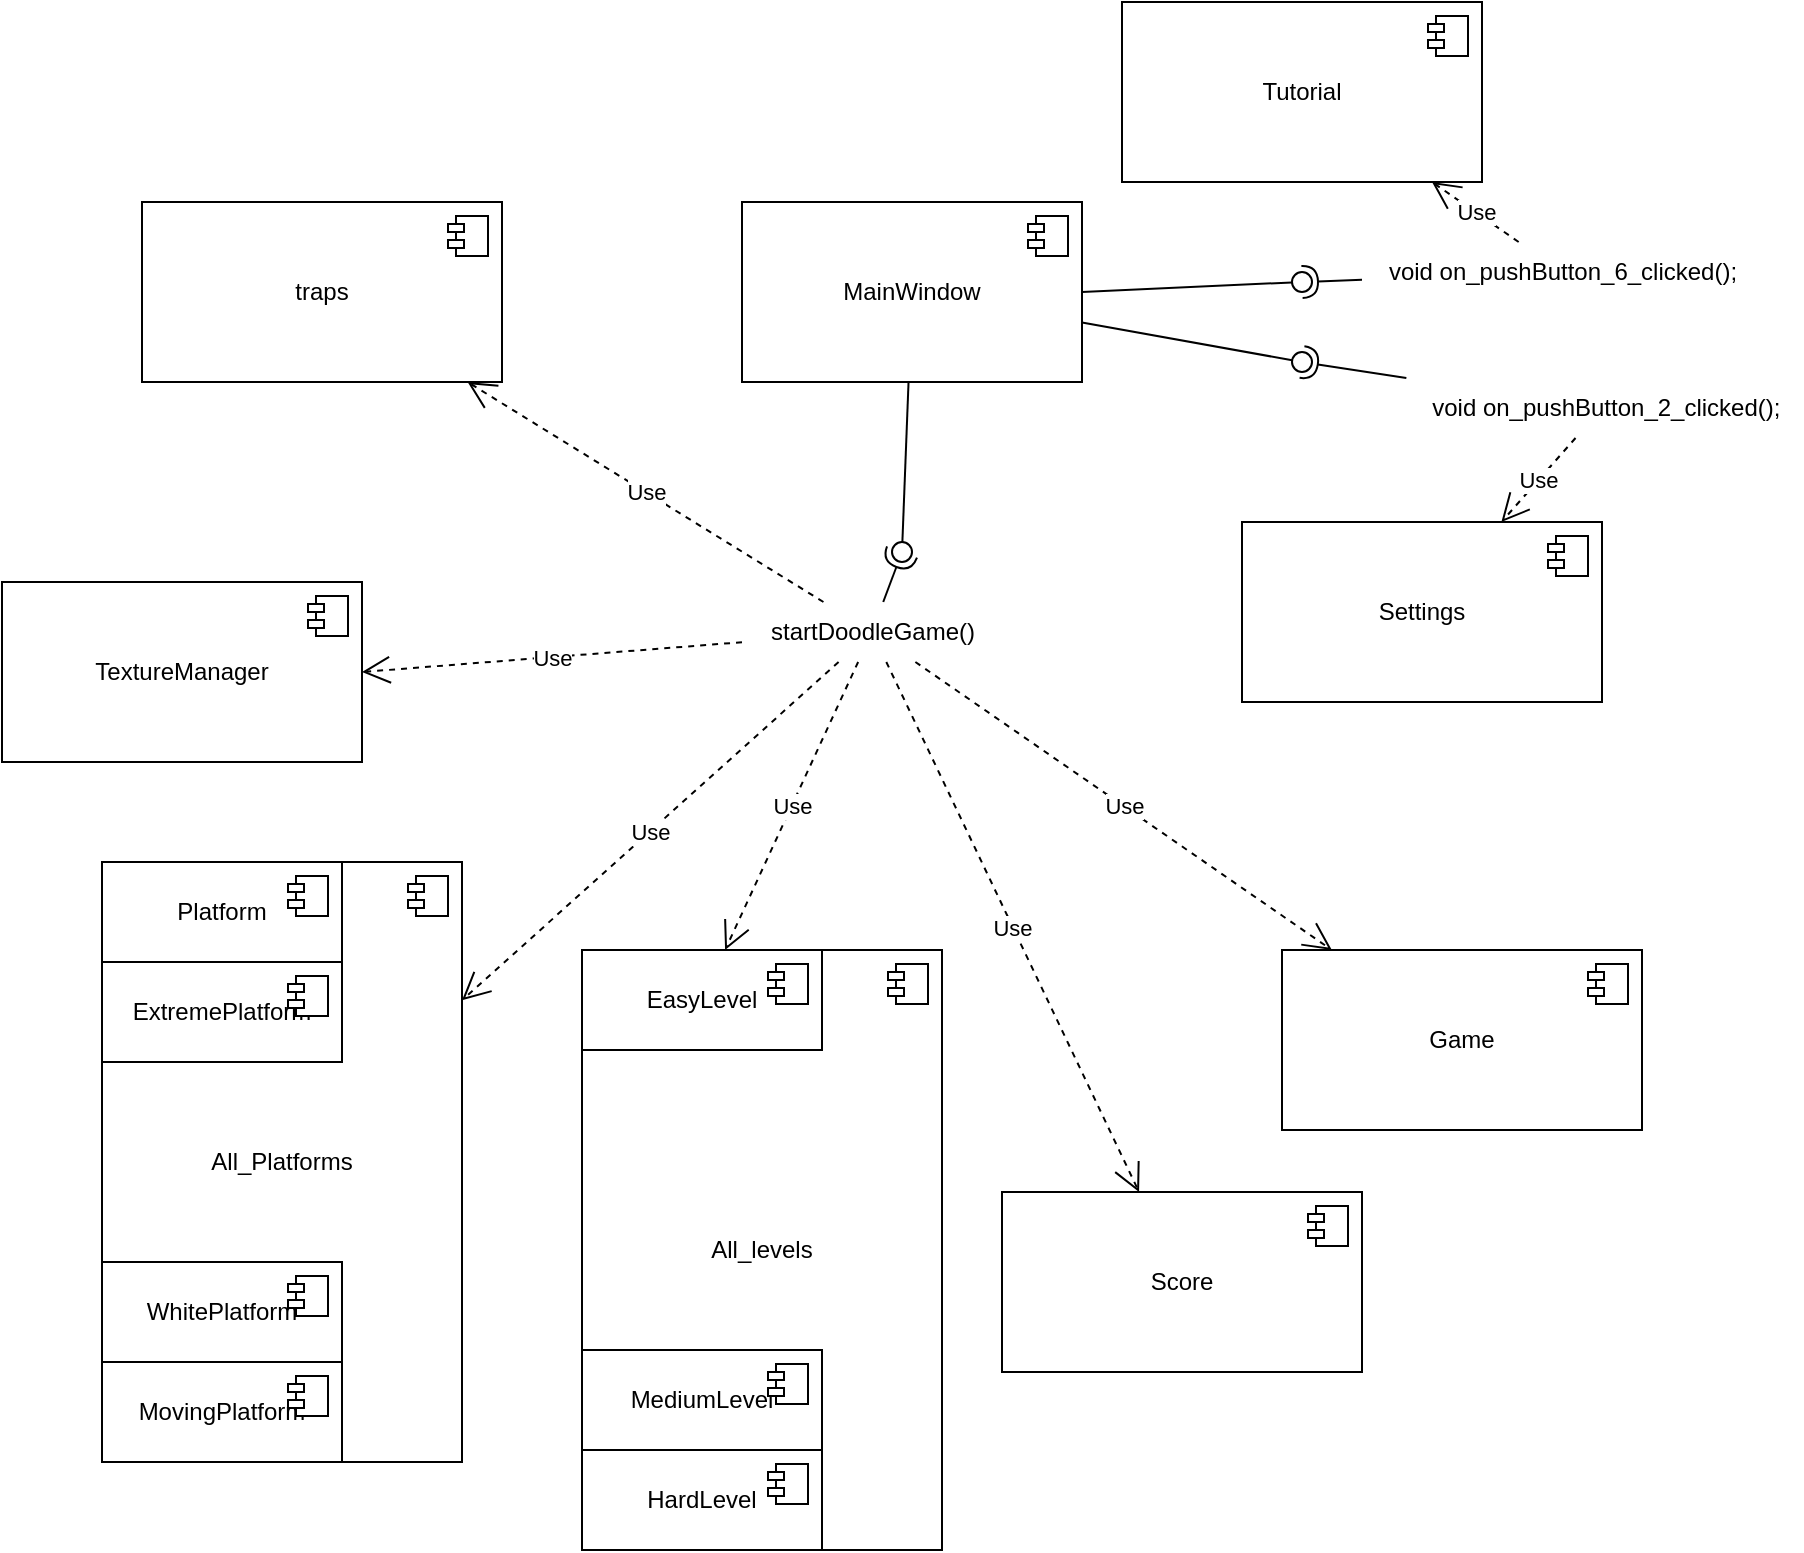 <mxfile version="23.1.6" type="device">
  <diagram name="Сторінка-1" id="_XXKR_IUMBMaYtfP8-WY">
    <mxGraphModel dx="2053" dy="742" grid="1" gridSize="10" guides="1" tooltips="1" connect="1" arrows="1" fold="1" page="1" pageScale="1" pageWidth="827" pageHeight="1169" math="0" shadow="0">
      <root>
        <mxCell id="0" />
        <mxCell id="1" parent="0" />
        <mxCell id="greT-Am3jdn_44DYWwTs-17" value="" style="ellipse;whiteSpace=wrap;html=1;align=center;aspect=fixed;fillColor=none;strokeColor=none;resizable=0;perimeter=centerPerimeter;rotatable=0;allowArrows=0;points=[];outlineConnect=1;" parent="1" vertex="1">
          <mxGeometry x="405" y="220" width="10" height="10" as="geometry" />
        </mxCell>
        <mxCell id="greT-Am3jdn_44DYWwTs-21" value="" style="ellipse;whiteSpace=wrap;html=1;align=center;aspect=fixed;fillColor=none;strokeColor=none;resizable=0;perimeter=centerPerimeter;rotatable=0;allowArrows=0;points=[];outlineConnect=1;" parent="1" vertex="1">
          <mxGeometry x="400" y="220" width="10" height="10" as="geometry" />
        </mxCell>
        <mxCell id="greT-Am3jdn_44DYWwTs-32" value="Use" style="endArrow=open;endSize=12;dashed=1;html=1;rounded=0;" parent="1" source="UCy_45d5EXnEg_kL4lnL-43" target="UCy_45d5EXnEg_kL4lnL-31" edge="1">
          <mxGeometry width="160" relative="1" as="geometry">
            <mxPoint x="360.0" y="181.333" as="sourcePoint" />
            <mxPoint x="600" y="250" as="targetPoint" />
          </mxGeometry>
        </mxCell>
        <mxCell id="greT-Am3jdn_44DYWwTs-74" value="Use" style="endArrow=open;endSize=12;dashed=1;html=1;rounded=0;" parent="1" source="UCy_45d5EXnEg_kL4lnL-40" target="UCy_45d5EXnEg_kL4lnL-5" edge="1">
          <mxGeometry width="160" relative="1" as="geometry">
            <mxPoint x="261.471" y="210" as="sourcePoint" />
            <mxPoint x="100" y="406.053" as="targetPoint" />
          </mxGeometry>
        </mxCell>
        <mxCell id="greT-Am3jdn_44DYWwTs-75" value="Use" style="endArrow=open;endSize=12;dashed=1;html=1;rounded=0;entryX=1;entryY=0.5;entryDx=0;entryDy=0;" parent="1" source="UCy_45d5EXnEg_kL4lnL-40" target="UCy_45d5EXnEg_kL4lnL-3" edge="1">
          <mxGeometry width="160" relative="1" as="geometry">
            <mxPoint x="230" y="182.581" as="sourcePoint" />
            <mxPoint x="50" y="217.419" as="targetPoint" />
          </mxGeometry>
        </mxCell>
        <mxCell id="greT-Am3jdn_44DYWwTs-76" value="Use" style="endArrow=open;endSize=12;dashed=1;html=1;rounded=0;" parent="1" source="UCy_45d5EXnEg_kL4lnL-40" target="UCy_45d5EXnEg_kL4lnL-1" edge="1">
          <mxGeometry width="160" relative="1" as="geometry">
            <mxPoint x="230" y="160.5" as="sourcePoint" />
            <mxPoint x="170" y="103.5" as="targetPoint" />
          </mxGeometry>
        </mxCell>
        <mxCell id="greT-Am3jdn_44DYWwTs-77" value="Use" style="endArrow=open;endSize=12;dashed=1;html=1;rounded=0;" parent="1" source="UCy_45d5EXnEg_kL4lnL-40" target="UCy_45d5EXnEg_kL4lnL-19" edge="1">
          <mxGeometry width="160" relative="1" as="geometry">
            <mxPoint x="286.02" y="210" as="sourcePoint" />
            <mxPoint x="286.972" y="360" as="targetPoint" />
          </mxGeometry>
        </mxCell>
        <mxCell id="greT-Am3jdn_44DYWwTs-78" value="Use" style="endArrow=open;endSize=12;dashed=1;html=1;rounded=0;" parent="1" source="UCy_45d5EXnEg_kL4lnL-40" target="UCy_45d5EXnEg_kL4lnL-27" edge="1">
          <mxGeometry width="160" relative="1" as="geometry">
            <mxPoint x="326.99" y="210" as="sourcePoint" />
            <mxPoint x="520.98" y="452.56" as="targetPoint" />
          </mxGeometry>
        </mxCell>
        <mxCell id="greT-Am3jdn_44DYWwTs-79" value="Use" style="endArrow=open;endSize=12;dashed=1;html=1;rounded=0;" parent="1" source="UCy_45d5EXnEg_kL4lnL-40" target="UCy_45d5EXnEg_kL4lnL-29" edge="1">
          <mxGeometry width="160" relative="1" as="geometry">
            <mxPoint x="353.386" y="210" as="sourcePoint" />
            <mxPoint x="538.47" y="336.8" as="targetPoint" />
          </mxGeometry>
        </mxCell>
        <mxCell id="UCy_45d5EXnEg_kL4lnL-1" value="traps" style="html=1;dropTarget=0;whiteSpace=wrap;" vertex="1" parent="1">
          <mxGeometry x="-70" y="120" width="180" height="90" as="geometry" />
        </mxCell>
        <mxCell id="UCy_45d5EXnEg_kL4lnL-2" value="" style="shape=module;jettyWidth=8;jettyHeight=4;" vertex="1" parent="UCy_45d5EXnEg_kL4lnL-1">
          <mxGeometry x="1" width="20" height="20" relative="1" as="geometry">
            <mxPoint x="-27" y="7" as="offset" />
          </mxGeometry>
        </mxCell>
        <mxCell id="UCy_45d5EXnEg_kL4lnL-3" value="TextureManager" style="html=1;dropTarget=0;whiteSpace=wrap;" vertex="1" parent="1">
          <mxGeometry x="-140" y="310" width="180" height="90" as="geometry" />
        </mxCell>
        <mxCell id="UCy_45d5EXnEg_kL4lnL-4" value="" style="shape=module;jettyWidth=8;jettyHeight=4;" vertex="1" parent="UCy_45d5EXnEg_kL4lnL-3">
          <mxGeometry x="1" width="20" height="20" relative="1" as="geometry">
            <mxPoint x="-27" y="7" as="offset" />
          </mxGeometry>
        </mxCell>
        <mxCell id="UCy_45d5EXnEg_kL4lnL-15" value="" style="group" vertex="1" connectable="0" parent="1">
          <mxGeometry x="-90" y="450" width="180" height="300" as="geometry" />
        </mxCell>
        <mxCell id="UCy_45d5EXnEg_kL4lnL-5" value="All_Platforms" style="html=1;dropTarget=0;whiteSpace=wrap;" vertex="1" parent="UCy_45d5EXnEg_kL4lnL-15">
          <mxGeometry width="180" height="300" as="geometry" />
        </mxCell>
        <mxCell id="UCy_45d5EXnEg_kL4lnL-6" value="" style="shape=module;jettyWidth=8;jettyHeight=4;" vertex="1" parent="UCy_45d5EXnEg_kL4lnL-5">
          <mxGeometry x="1" width="20" height="20" relative="1" as="geometry">
            <mxPoint x="-27" y="7" as="offset" />
          </mxGeometry>
        </mxCell>
        <mxCell id="UCy_45d5EXnEg_kL4lnL-7" value="Platform" style="html=1;dropTarget=0;whiteSpace=wrap;" vertex="1" parent="UCy_45d5EXnEg_kL4lnL-15">
          <mxGeometry width="120" height="50" as="geometry" />
        </mxCell>
        <mxCell id="UCy_45d5EXnEg_kL4lnL-8" value="" style="shape=module;jettyWidth=8;jettyHeight=4;" vertex="1" parent="UCy_45d5EXnEg_kL4lnL-7">
          <mxGeometry x="1" width="20" height="20" relative="1" as="geometry">
            <mxPoint x="-27" y="7" as="offset" />
          </mxGeometry>
        </mxCell>
        <mxCell id="UCy_45d5EXnEg_kL4lnL-9" value="ExtremePlatform" style="html=1;dropTarget=0;whiteSpace=wrap;" vertex="1" parent="UCy_45d5EXnEg_kL4lnL-15">
          <mxGeometry y="50" width="120" height="50" as="geometry" />
        </mxCell>
        <mxCell id="UCy_45d5EXnEg_kL4lnL-10" value="" style="shape=module;jettyWidth=8;jettyHeight=4;" vertex="1" parent="UCy_45d5EXnEg_kL4lnL-9">
          <mxGeometry x="1" width="20" height="20" relative="1" as="geometry">
            <mxPoint x="-27" y="7" as="offset" />
          </mxGeometry>
        </mxCell>
        <mxCell id="UCy_45d5EXnEg_kL4lnL-11" value="MovingPlatform" style="html=1;dropTarget=0;whiteSpace=wrap;" vertex="1" parent="UCy_45d5EXnEg_kL4lnL-15">
          <mxGeometry y="250" width="120" height="50" as="geometry" />
        </mxCell>
        <mxCell id="UCy_45d5EXnEg_kL4lnL-12" value="" style="shape=module;jettyWidth=8;jettyHeight=4;" vertex="1" parent="UCy_45d5EXnEg_kL4lnL-11">
          <mxGeometry x="1" width="20" height="20" relative="1" as="geometry">
            <mxPoint x="-27" y="7" as="offset" />
          </mxGeometry>
        </mxCell>
        <mxCell id="UCy_45d5EXnEg_kL4lnL-13" value="WhitePlatform" style="html=1;dropTarget=0;whiteSpace=wrap;" vertex="1" parent="UCy_45d5EXnEg_kL4lnL-15">
          <mxGeometry y="200" width="120" height="50" as="geometry" />
        </mxCell>
        <mxCell id="UCy_45d5EXnEg_kL4lnL-14" value="" style="shape=module;jettyWidth=8;jettyHeight=4;" vertex="1" parent="UCy_45d5EXnEg_kL4lnL-13">
          <mxGeometry x="1" width="20" height="20" relative="1" as="geometry">
            <mxPoint x="-27" y="7" as="offset" />
          </mxGeometry>
        </mxCell>
        <mxCell id="UCy_45d5EXnEg_kL4lnL-16" value="" style="group" vertex="1" connectable="0" parent="1">
          <mxGeometry x="150" y="494" width="180" height="300" as="geometry" />
        </mxCell>
        <mxCell id="UCy_45d5EXnEg_kL4lnL-17" value="All_levels" style="html=1;dropTarget=0;whiteSpace=wrap;" vertex="1" parent="UCy_45d5EXnEg_kL4lnL-16">
          <mxGeometry width="180" height="300" as="geometry" />
        </mxCell>
        <mxCell id="UCy_45d5EXnEg_kL4lnL-18" value="" style="shape=module;jettyWidth=8;jettyHeight=4;" vertex="1" parent="UCy_45d5EXnEg_kL4lnL-17">
          <mxGeometry x="1" width="20" height="20" relative="1" as="geometry">
            <mxPoint x="-27" y="7" as="offset" />
          </mxGeometry>
        </mxCell>
        <mxCell id="UCy_45d5EXnEg_kL4lnL-19" value="EasyLevel" style="html=1;dropTarget=0;whiteSpace=wrap;" vertex="1" parent="UCy_45d5EXnEg_kL4lnL-16">
          <mxGeometry width="120" height="50" as="geometry" />
        </mxCell>
        <mxCell id="UCy_45d5EXnEg_kL4lnL-20" value="" style="shape=module;jettyWidth=8;jettyHeight=4;" vertex="1" parent="UCy_45d5EXnEg_kL4lnL-19">
          <mxGeometry x="1" width="20" height="20" relative="1" as="geometry">
            <mxPoint x="-27" y="7" as="offset" />
          </mxGeometry>
        </mxCell>
        <mxCell id="UCy_45d5EXnEg_kL4lnL-23" value="HardLevel" style="html=1;dropTarget=0;whiteSpace=wrap;" vertex="1" parent="UCy_45d5EXnEg_kL4lnL-16">
          <mxGeometry y="250" width="120" height="50" as="geometry" />
        </mxCell>
        <mxCell id="UCy_45d5EXnEg_kL4lnL-24" value="" style="shape=module;jettyWidth=8;jettyHeight=4;" vertex="1" parent="UCy_45d5EXnEg_kL4lnL-23">
          <mxGeometry x="1" width="20" height="20" relative="1" as="geometry">
            <mxPoint x="-27" y="7" as="offset" />
          </mxGeometry>
        </mxCell>
        <mxCell id="UCy_45d5EXnEg_kL4lnL-25" value="MediumLevel" style="html=1;dropTarget=0;whiteSpace=wrap;" vertex="1" parent="UCy_45d5EXnEg_kL4lnL-16">
          <mxGeometry y="200" width="120" height="50" as="geometry" />
        </mxCell>
        <mxCell id="UCy_45d5EXnEg_kL4lnL-26" value="" style="shape=module;jettyWidth=8;jettyHeight=4;" vertex="1" parent="UCy_45d5EXnEg_kL4lnL-25">
          <mxGeometry x="1" width="20" height="20" relative="1" as="geometry">
            <mxPoint x="-27" y="7" as="offset" />
          </mxGeometry>
        </mxCell>
        <mxCell id="UCy_45d5EXnEg_kL4lnL-27" value="Score" style="html=1;dropTarget=0;whiteSpace=wrap;" vertex="1" parent="1">
          <mxGeometry x="360" y="615" width="180" height="90" as="geometry" />
        </mxCell>
        <mxCell id="UCy_45d5EXnEg_kL4lnL-28" value="" style="shape=module;jettyWidth=8;jettyHeight=4;" vertex="1" parent="UCy_45d5EXnEg_kL4lnL-27">
          <mxGeometry x="1" width="20" height="20" relative="1" as="geometry">
            <mxPoint x="-27" y="7" as="offset" />
          </mxGeometry>
        </mxCell>
        <mxCell id="UCy_45d5EXnEg_kL4lnL-29" value="Game" style="html=1;dropTarget=0;whiteSpace=wrap;" vertex="1" parent="1">
          <mxGeometry x="500" y="494" width="180" height="90" as="geometry" />
        </mxCell>
        <mxCell id="UCy_45d5EXnEg_kL4lnL-30" value="" style="shape=module;jettyWidth=8;jettyHeight=4;" vertex="1" parent="UCy_45d5EXnEg_kL4lnL-29">
          <mxGeometry x="1" width="20" height="20" relative="1" as="geometry">
            <mxPoint x="-27" y="7" as="offset" />
          </mxGeometry>
        </mxCell>
        <mxCell id="UCy_45d5EXnEg_kL4lnL-31" value="Settings" style="html=1;dropTarget=0;whiteSpace=wrap;" vertex="1" parent="1">
          <mxGeometry x="480" y="280" width="180" height="90" as="geometry" />
        </mxCell>
        <mxCell id="UCy_45d5EXnEg_kL4lnL-32" value="" style="shape=module;jettyWidth=8;jettyHeight=4;" vertex="1" parent="UCy_45d5EXnEg_kL4lnL-31">
          <mxGeometry x="1" width="20" height="20" relative="1" as="geometry">
            <mxPoint x="-27" y="7" as="offset" />
          </mxGeometry>
        </mxCell>
        <mxCell id="UCy_45d5EXnEg_kL4lnL-33" value="Tutorial" style="html=1;dropTarget=0;whiteSpace=wrap;" vertex="1" parent="1">
          <mxGeometry x="420" y="20" width="180" height="90" as="geometry" />
        </mxCell>
        <mxCell id="UCy_45d5EXnEg_kL4lnL-34" value="" style="shape=module;jettyWidth=8;jettyHeight=4;" vertex="1" parent="UCy_45d5EXnEg_kL4lnL-33">
          <mxGeometry x="1" width="20" height="20" relative="1" as="geometry">
            <mxPoint x="-27" y="7" as="offset" />
          </mxGeometry>
        </mxCell>
        <mxCell id="UCy_45d5EXnEg_kL4lnL-35" value="MainWindow" style="html=1;dropTarget=0;whiteSpace=wrap;" vertex="1" parent="1">
          <mxGeometry x="230" y="120" width="170" height="90" as="geometry" />
        </mxCell>
        <mxCell id="UCy_45d5EXnEg_kL4lnL-36" value="" style="shape=module;jettyWidth=8;jettyHeight=4;" vertex="1" parent="UCy_45d5EXnEg_kL4lnL-35">
          <mxGeometry x="1" width="20" height="20" relative="1" as="geometry">
            <mxPoint x="-27" y="7" as="offset" />
          </mxGeometry>
        </mxCell>
        <mxCell id="UCy_45d5EXnEg_kL4lnL-37" value="" style="rounded=0;orthogonalLoop=1;jettySize=auto;html=1;endArrow=halfCircle;endFill=0;endSize=6;strokeWidth=1;sketch=0;" edge="1" target="UCy_45d5EXnEg_kL4lnL-39" parent="1" source="UCy_45d5EXnEg_kL4lnL-40">
          <mxGeometry relative="1" as="geometry">
            <mxPoint x="300" y="330" as="sourcePoint" />
          </mxGeometry>
        </mxCell>
        <mxCell id="UCy_45d5EXnEg_kL4lnL-38" value="" style="rounded=0;orthogonalLoop=1;jettySize=auto;html=1;endArrow=oval;endFill=0;sketch=0;sourcePerimeterSpacing=0;targetPerimeterSpacing=0;endSize=10;" edge="1" target="UCy_45d5EXnEg_kL4lnL-39" parent="1" source="UCy_45d5EXnEg_kL4lnL-35">
          <mxGeometry relative="1" as="geometry">
            <mxPoint x="240" y="305" as="sourcePoint" />
          </mxGeometry>
        </mxCell>
        <mxCell id="UCy_45d5EXnEg_kL4lnL-39" value="" style="ellipse;whiteSpace=wrap;html=1;align=center;aspect=fixed;fillColor=none;strokeColor=none;resizable=0;perimeter=centerPerimeter;rotatable=0;allowArrows=0;points=[];outlineConnect=1;" vertex="1" parent="1">
          <mxGeometry x="305" y="290" width="10" height="10" as="geometry" />
        </mxCell>
        <mxCell id="UCy_45d5EXnEg_kL4lnL-40" value="startDoodleGame()" style="text;html=1;align=center;verticalAlign=middle;resizable=0;points=[];autosize=1;strokeColor=none;fillColor=none;" vertex="1" parent="1">
          <mxGeometry x="230" y="320" width="130" height="30" as="geometry" />
        </mxCell>
        <mxCell id="UCy_45d5EXnEg_kL4lnL-41" value="" style="rounded=0;orthogonalLoop=1;jettySize=auto;html=1;endArrow=oval;endFill=0;sketch=0;sourcePerimeterSpacing=0;targetPerimeterSpacing=0;endSize=10;" edge="1" parent="1" source="UCy_45d5EXnEg_kL4lnL-35">
          <mxGeometry relative="1" as="geometry">
            <mxPoint x="323" y="220" as="sourcePoint" />
            <mxPoint x="510" y="200" as="targetPoint" />
          </mxGeometry>
        </mxCell>
        <mxCell id="UCy_45d5EXnEg_kL4lnL-42" value="" style="rounded=0;orthogonalLoop=1;jettySize=auto;html=1;endArrow=halfCircle;endFill=0;endSize=6;strokeWidth=1;sketch=0;" edge="1" parent="1" source="UCy_45d5EXnEg_kL4lnL-43">
          <mxGeometry relative="1" as="geometry">
            <mxPoint x="320" y="338" as="sourcePoint" />
            <mxPoint x="510" y="200" as="targetPoint" />
          </mxGeometry>
        </mxCell>
        <mxCell id="UCy_45d5EXnEg_kL4lnL-43" value="&amp;nbsp;void on_pushButton_2_clicked();" style="text;html=1;align=center;verticalAlign=middle;resizable=0;points=[];autosize=1;strokeColor=none;fillColor=none;" vertex="1" parent="1">
          <mxGeometry x="560" y="208" width="200" height="30" as="geometry" />
        </mxCell>
        <mxCell id="UCy_45d5EXnEg_kL4lnL-44" value="" style="rounded=0;orthogonalLoop=1;jettySize=auto;html=1;endArrow=oval;endFill=0;sketch=0;sourcePerimeterSpacing=0;targetPerimeterSpacing=0;endSize=10;exitX=1;exitY=0.5;exitDx=0;exitDy=0;" edge="1" parent="1" source="UCy_45d5EXnEg_kL4lnL-35">
          <mxGeometry relative="1" as="geometry">
            <mxPoint x="410" y="190" as="sourcePoint" />
            <mxPoint x="510" y="160" as="targetPoint" />
          </mxGeometry>
        </mxCell>
        <mxCell id="UCy_45d5EXnEg_kL4lnL-45" value="" style="rounded=0;orthogonalLoop=1;jettySize=auto;html=1;endArrow=halfCircle;endFill=0;endSize=6;strokeWidth=1;sketch=0;" edge="1" parent="1" source="UCy_45d5EXnEg_kL4lnL-46">
          <mxGeometry relative="1" as="geometry">
            <mxPoint x="600" y="140" as="sourcePoint" />
            <mxPoint x="510" y="160" as="targetPoint" />
          </mxGeometry>
        </mxCell>
        <mxCell id="UCy_45d5EXnEg_kL4lnL-46" value="void on_pushButton_6_clicked();" style="text;html=1;align=center;verticalAlign=middle;resizable=0;points=[];autosize=1;strokeColor=none;fillColor=none;" vertex="1" parent="1">
          <mxGeometry x="540" y="140" width="200" height="30" as="geometry" />
        </mxCell>
        <mxCell id="UCy_45d5EXnEg_kL4lnL-47" value="Use" style="endArrow=open;endSize=12;dashed=1;html=1;rounded=0;" edge="1" parent="1" source="UCy_45d5EXnEg_kL4lnL-46" target="UCy_45d5EXnEg_kL4lnL-33">
          <mxGeometry width="160" relative="1" as="geometry">
            <mxPoint x="677" y="248" as="sourcePoint" />
            <mxPoint x="700" y="300" as="targetPoint" />
          </mxGeometry>
        </mxCell>
      </root>
    </mxGraphModel>
  </diagram>
</mxfile>
